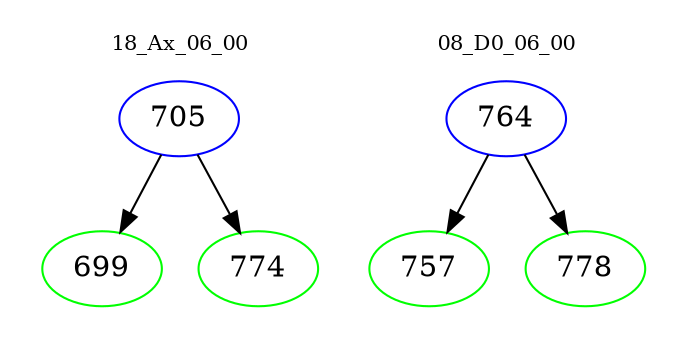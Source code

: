 digraph{
subgraph cluster_0 {
color = white
label = "18_Ax_06_00";
fontsize=10;
T0_705 [label="705", color="blue"]
T0_705 -> T0_699 [color="black"]
T0_699 [label="699", color="green"]
T0_705 -> T0_774 [color="black"]
T0_774 [label="774", color="green"]
}
subgraph cluster_1 {
color = white
label = "08_D0_06_00";
fontsize=10;
T1_764 [label="764", color="blue"]
T1_764 -> T1_757 [color="black"]
T1_757 [label="757", color="green"]
T1_764 -> T1_778 [color="black"]
T1_778 [label="778", color="green"]
}
}
